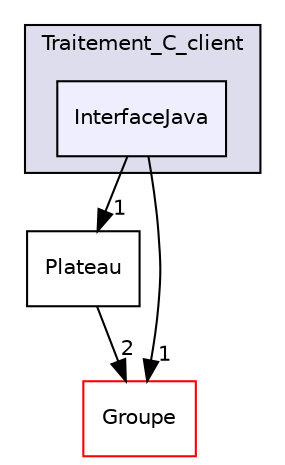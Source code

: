 digraph "Traitement_C_client/InterfaceJava" {
  compound=true
  node [ fontsize="10", fontname="Helvetica"];
  edge [ labelfontsize="10", labelfontname="Helvetica"];
  subgraph clusterdir_b3fd26e009db904f40cb285f7e6a31b7 {
    graph [ bgcolor="#ddddee", pencolor="black", label="Traitement_C_client" fontname="Helvetica", fontsize="10", URL="dir_b3fd26e009db904f40cb285f7e6a31b7.html"]
  dir_b92471ad492e8391fcf2ef6e1f4c1d32 [shape=box, label="InterfaceJava", style="filled", fillcolor="#eeeeff", pencolor="black", URL="dir_b92471ad492e8391fcf2ef6e1f4c1d32.html"];
  }
  dir_33542a2dc1710137920da69fd9005664 [shape=box label="Plateau" URL="dir_33542a2dc1710137920da69fd9005664.html"];
  dir_d8bc9e1305510eee409ed409211d2b87 [shape=box label="Groupe" fillcolor="white" style="filled" color="red" URL="dir_d8bc9e1305510eee409ed409211d2b87.html"];
  dir_b92471ad492e8391fcf2ef6e1f4c1d32->dir_33542a2dc1710137920da69fd9005664 [headlabel="1", labeldistance=1.5 headhref="dir_000006_000007.html"];
  dir_b92471ad492e8391fcf2ef6e1f4c1d32->dir_d8bc9e1305510eee409ed409211d2b87 [headlabel="1", labeldistance=1.5 headhref="dir_000006_000001.html"];
  dir_33542a2dc1710137920da69fd9005664->dir_d8bc9e1305510eee409ed409211d2b87 [headlabel="2", labeldistance=1.5 headhref="dir_000007_000001.html"];
}
